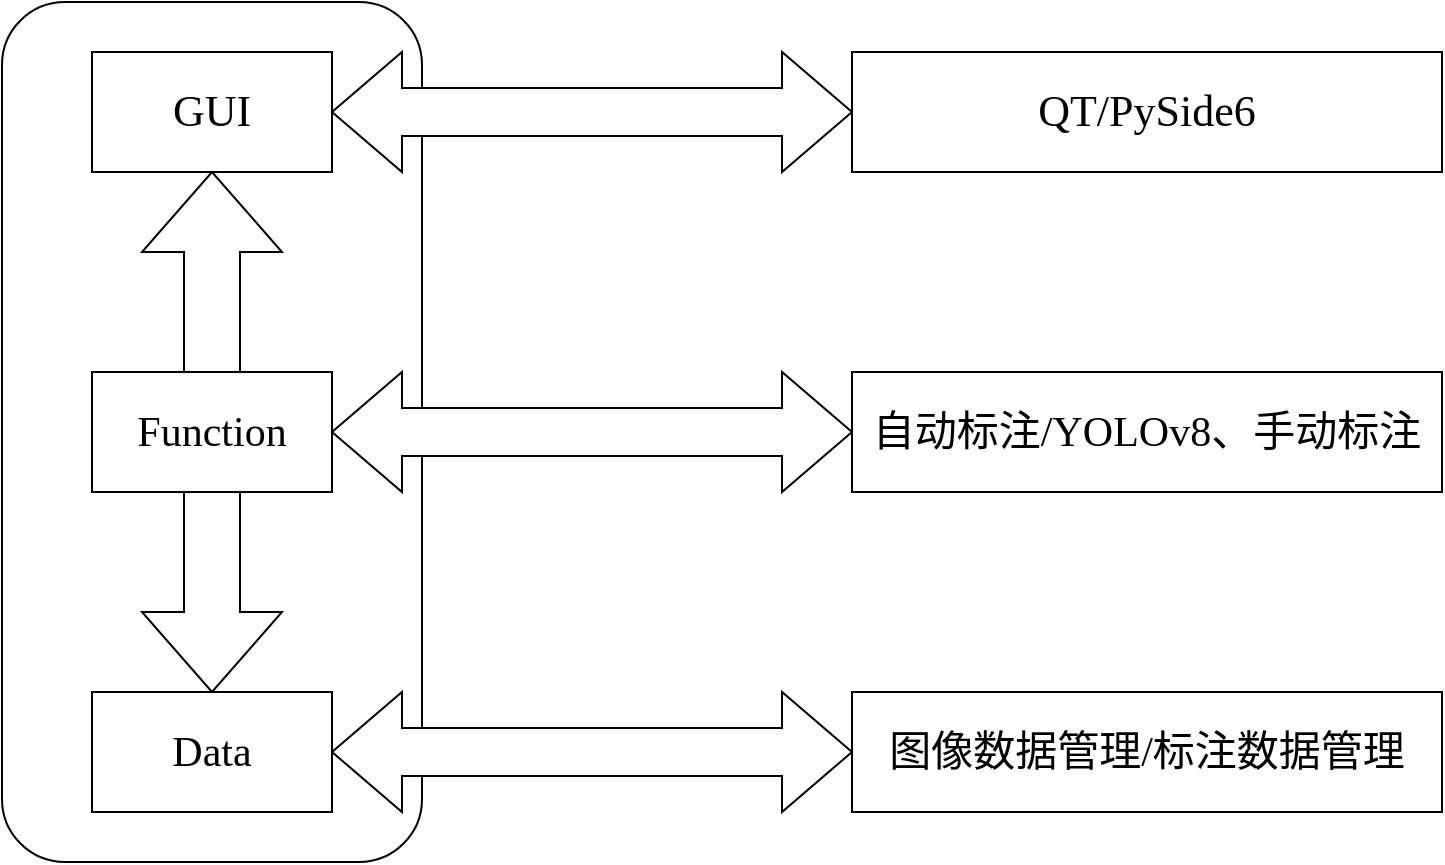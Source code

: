 <mxfile version="21.2.7" type="github">
  <diagram name="第 1 页" id="iKk2psKwiYw-uZU4sWZw">
    <mxGraphModel dx="677" dy="427" grid="1" gridSize="10" guides="1" tooltips="1" connect="1" arrows="1" fold="1" page="1" pageScale="1" pageWidth="1169" pageHeight="827" math="0" shadow="0">
      <root>
        <mxCell id="0" />
        <mxCell id="1" parent="0" />
        <mxCell id="8J6o9mxAqtTVTh7oCCAe-7" value="" style="rounded=1;whiteSpace=wrap;html=1;" parent="1" vertex="1">
          <mxGeometry x="20" y="95" width="210" height="430" as="geometry" />
        </mxCell>
        <mxCell id="8J6o9mxAqtTVTh7oCCAe-1" value="&lt;font style=&quot;font-size: 22px;&quot;&gt;GUI&lt;/font&gt;" style="rounded=0;whiteSpace=wrap;html=1;fontFamily=Times New Roman;" parent="1" vertex="1">
          <mxGeometry x="65" y="120" width="120" height="60" as="geometry" />
        </mxCell>
        <mxCell id="8J6o9mxAqtTVTh7oCCAe-2" value="&lt;font face=&quot;Times New Roman&quot; style=&quot;font-size: 21px;&quot;&gt;Function&lt;/font&gt;" style="rounded=0;whiteSpace=wrap;html=1;" parent="1" vertex="1">
          <mxGeometry x="65" y="280" width="120" height="60" as="geometry" />
        </mxCell>
        <mxCell id="8J6o9mxAqtTVTh7oCCAe-3" value="" style="html=1;shadow=0;dashed=0;align=center;verticalAlign=middle;shape=mxgraph.arrows2.arrow;dy=0.6;dx=40;direction=north;notch=0;" parent="1" vertex="1">
          <mxGeometry x="90" y="180" width="70" height="100" as="geometry" />
        </mxCell>
        <mxCell id="8J6o9mxAqtTVTh7oCCAe-4" value="" style="html=1;shadow=0;dashed=0;align=center;verticalAlign=middle;shape=mxgraph.arrows2.arrow;dy=0.6;dx=40;direction=south;notch=0;" parent="1" vertex="1">
          <mxGeometry x="90" y="340" width="70" height="100" as="geometry" />
        </mxCell>
        <mxCell id="8J6o9mxAqtTVTh7oCCAe-5" value="&lt;font style=&quot;font-size: 21px;&quot;&gt;Data&lt;/font&gt;" style="rounded=0;whiteSpace=wrap;html=1;fontFamily=Times New Roman;" parent="1" vertex="1">
          <mxGeometry x="65" y="440" width="120" height="60" as="geometry" />
        </mxCell>
        <mxCell id="8J6o9mxAqtTVTh7oCCAe-9" value="" style="html=1;shadow=0;dashed=0;align=center;verticalAlign=middle;shape=mxgraph.arrows2.twoWayArrow;dy=0.6;dx=35;" parent="1" vertex="1">
          <mxGeometry x="185" y="120" width="260" height="60" as="geometry" />
        </mxCell>
        <mxCell id="8J6o9mxAqtTVTh7oCCAe-10" value="&lt;font style=&quot;font-size: 22px;&quot;&gt;QT/PySide6&lt;br&gt;&lt;/font&gt;" style="rounded=0;whiteSpace=wrap;html=1;fontFamily=Times New Roman;" parent="1" vertex="1">
          <mxGeometry x="445" y="120" width="295" height="60" as="geometry" />
        </mxCell>
        <mxCell id="8J6o9mxAqtTVTh7oCCAe-11" value="" style="html=1;shadow=0;dashed=0;align=center;verticalAlign=middle;shape=mxgraph.arrows2.twoWayArrow;dy=0.6;dx=35;" parent="1" vertex="1">
          <mxGeometry x="185" y="280" width="260" height="60" as="geometry" />
        </mxCell>
        <mxCell id="8J6o9mxAqtTVTh7oCCAe-12" value="&lt;font style=&quot;font-size: 21px;&quot;&gt;自动标注/&lt;font face=&quot;Times New Roman&quot;&gt;YOLOv8&lt;/font&gt;、手动标注&lt;/font&gt;" style="rounded=0;whiteSpace=wrap;html=1;fontFamily=SimSong;" parent="1" vertex="1">
          <mxGeometry x="445" y="280" width="295" height="60" as="geometry" />
        </mxCell>
        <mxCell id="8J6o9mxAqtTVTh7oCCAe-14" value="" style="html=1;shadow=0;dashed=0;align=center;verticalAlign=middle;shape=mxgraph.arrows2.twoWayArrow;dy=0.6;dx=35;" parent="1" vertex="1">
          <mxGeometry x="185" y="440" width="260" height="60" as="geometry" />
        </mxCell>
        <mxCell id="8J6o9mxAqtTVTh7oCCAe-15" value="&lt;span style=&quot;font-size: 21px;&quot;&gt;&lt;font face=&quot;SimSong&quot;&gt;图像数据管理/标注数据管理&lt;/font&gt;&lt;/span&gt;" style="rounded=0;whiteSpace=wrap;html=1;fontFamily=Times New Roman;" parent="1" vertex="1">
          <mxGeometry x="445" y="440" width="295" height="60" as="geometry" />
        </mxCell>
      </root>
    </mxGraphModel>
  </diagram>
</mxfile>
